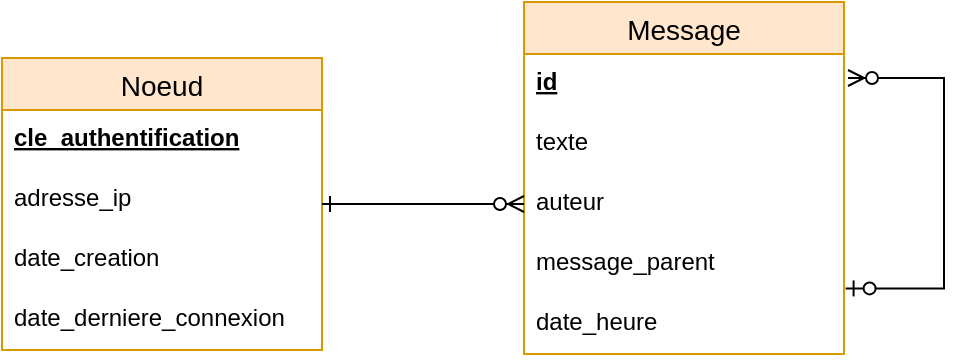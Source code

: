 <mxfile>
    <diagram id="3amhCNm_gZ3gGlPyij3y" name="Page-1">
        <mxGraphModel dx="737" dy="563" grid="0" gridSize="10" guides="1" tooltips="1" connect="1" arrows="1" fold="1" page="1" pageScale="1" pageWidth="1169" pageHeight="827" math="0" shadow="0">
            <root>
                <mxCell id="0"/>
                <mxCell id="1" parent="0"/>
                <mxCell id="ODNmPaZILDAvRzVdsND4-2" value="Noeud" style="swimlane;fontStyle=0;childLayout=stackLayout;horizontal=1;startSize=26;horizontalStack=0;resizeParent=1;resizeParentMax=0;resizeLast=0;collapsible=1;marginBottom=0;align=center;fontSize=14;fillColor=#ffe6cc;strokeColor=#d79b00;" parent="1" vertex="1">
                    <mxGeometry x="461" y="200" width="160" height="146" as="geometry"/>
                </mxCell>
                <mxCell id="2" value="cle_authentification" style="text;strokeColor=none;fillColor=none;spacingLeft=4;spacingRight=4;overflow=hidden;rotatable=0;points=[[0,0.5],[1,0.5]];portConstraint=eastwest;fontSize=12;fontStyle=5" parent="ODNmPaZILDAvRzVdsND4-2" vertex="1">
                    <mxGeometry y="26" width="160" height="30" as="geometry"/>
                </mxCell>
                <mxCell id="4" value="adresse_ip" style="text;strokeColor=none;fillColor=none;spacingLeft=4;spacingRight=4;overflow=hidden;rotatable=0;points=[[0,0.5],[1,0.5]];portConstraint=eastwest;fontSize=12;fontStyle=0" vertex="1" parent="ODNmPaZILDAvRzVdsND4-2">
                    <mxGeometry y="56" width="160" height="30" as="geometry"/>
                </mxCell>
                <mxCell id="3" value="date_creation" style="text;strokeColor=none;fillColor=none;spacingLeft=4;spacingRight=4;overflow=hidden;rotatable=0;points=[[0,0.5],[1,0.5]];portConstraint=eastwest;fontSize=12;" parent="ODNmPaZILDAvRzVdsND4-2" vertex="1">
                    <mxGeometry y="86" width="160" height="30" as="geometry"/>
                </mxCell>
                <mxCell id="ODNmPaZILDAvRzVdsND4-3" value="date_derniere_connexion" style="text;strokeColor=none;fillColor=none;spacingLeft=4;spacingRight=4;overflow=hidden;rotatable=0;points=[[0,0.5],[1,0.5]];portConstraint=eastwest;fontSize=12;" parent="ODNmPaZILDAvRzVdsND4-2" vertex="1">
                    <mxGeometry y="116" width="160" height="30" as="geometry"/>
                </mxCell>
                <mxCell id="ODNmPaZILDAvRzVdsND4-6" value="Message" style="swimlane;fontStyle=0;childLayout=stackLayout;horizontal=1;startSize=26;horizontalStack=0;resizeParent=1;resizeParentMax=0;resizeLast=0;collapsible=1;marginBottom=0;align=center;fontSize=14;fillColor=#ffe6cc;strokeColor=#d79b00;" parent="1" vertex="1">
                    <mxGeometry x="722" y="172" width="160" height="176" as="geometry"/>
                </mxCell>
                <mxCell id="ODNmPaZILDAvRzVdsND4-7" value="id" style="text;strokeColor=none;fillColor=none;spacingLeft=4;spacingRight=4;overflow=hidden;rotatable=0;points=[[0,0.5],[1,0.5]];portConstraint=eastwest;fontSize=12;fontStyle=5" parent="ODNmPaZILDAvRzVdsND4-6" vertex="1">
                    <mxGeometry y="26" width="160" height="30" as="geometry"/>
                </mxCell>
                <mxCell id="ODNmPaZILDAvRzVdsND4-19" value="texte" style="text;strokeColor=none;fillColor=none;spacingLeft=4;spacingRight=4;overflow=hidden;rotatable=0;points=[[0,0.5],[1,0.5]];portConstraint=eastwest;fontSize=12;" parent="ODNmPaZILDAvRzVdsND4-6" vertex="1">
                    <mxGeometry y="56" width="160" height="30" as="geometry"/>
                </mxCell>
                <mxCell id="ODNmPaZILDAvRzVdsND4-8" value="auteur" style="text;strokeColor=none;fillColor=none;spacingLeft=4;spacingRight=4;overflow=hidden;rotatable=0;points=[[0,0.5],[1,0.5]];portConstraint=eastwest;fontSize=12;" parent="ODNmPaZILDAvRzVdsND4-6" vertex="1">
                    <mxGeometry y="86" width="160" height="30" as="geometry"/>
                </mxCell>
                <mxCell id="ODNmPaZILDAvRzVdsND4-18" style="edgeStyle=orthogonalEdgeStyle;rounded=0;orthogonalLoop=1;jettySize=auto;html=1;startArrow=ERzeroToOne;startFill=1;endArrow=ERzeroToMany;endFill=1;exitX=1.005;exitY=0.907;exitDx=0;exitDy=0;exitPerimeter=0;" parent="ODNmPaZILDAvRzVdsND4-6" source="ODNmPaZILDAvRzVdsND4-11" edge="1">
                    <mxGeometry relative="1" as="geometry">
                        <mxPoint x="162" y="38" as="targetPoint"/>
                        <Array as="points">
                            <mxPoint x="210" y="143"/>
                            <mxPoint x="210" y="38"/>
                        </Array>
                    </mxGeometry>
                </mxCell>
                <mxCell id="ODNmPaZILDAvRzVdsND4-11" value="message_parent" style="text;strokeColor=none;fillColor=none;spacingLeft=4;spacingRight=4;overflow=hidden;rotatable=0;points=[[0,0.5],[1,0.5]];portConstraint=eastwest;fontSize=12;" parent="ODNmPaZILDAvRzVdsND4-6" vertex="1">
                    <mxGeometry y="116" width="160" height="30" as="geometry"/>
                </mxCell>
                <mxCell id="ODNmPaZILDAvRzVdsND4-10" value="date_heure" style="text;strokeColor=none;fillColor=none;spacingLeft=4;spacingRight=4;overflow=hidden;rotatable=0;points=[[0,0.5],[1,0.5]];portConstraint=eastwest;fontSize=12;" parent="ODNmPaZILDAvRzVdsND4-6" vertex="1">
                    <mxGeometry y="146" width="160" height="30" as="geometry"/>
                </mxCell>
                <mxCell id="ODNmPaZILDAvRzVdsND4-12" style="edgeStyle=orthogonalEdgeStyle;rounded=0;orthogonalLoop=1;jettySize=auto;html=1;endArrow=ERone;endFill=0;startArrow=ERzeroToMany;startFill=1;" parent="1" source="ODNmPaZILDAvRzVdsND4-8" target="ODNmPaZILDAvRzVdsND4-2" edge="1">
                    <mxGeometry relative="1" as="geometry"/>
                </mxCell>
            </root>
        </mxGraphModel>
    </diagram>
</mxfile>